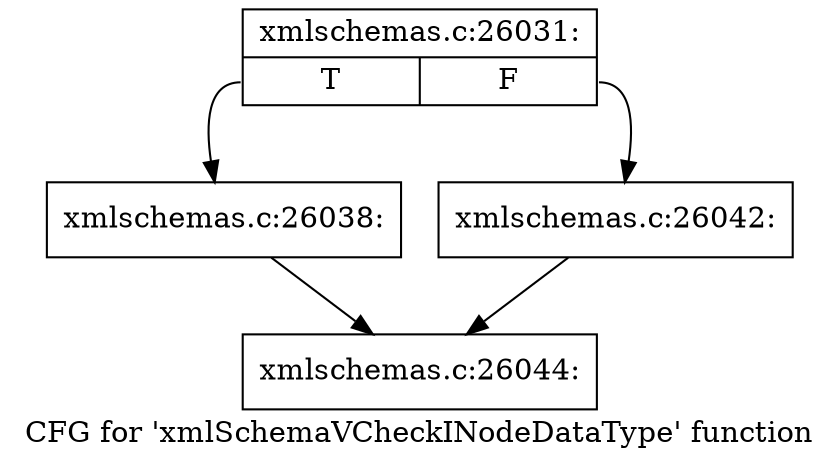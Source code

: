 digraph "CFG for 'xmlSchemaVCheckINodeDataType' function" {
	label="CFG for 'xmlSchemaVCheckINodeDataType' function";

	Node0x55d026883380 [shape=record,label="{xmlschemas.c:26031:|{<s0>T|<s1>F}}"];
	Node0x55d026883380:s0 -> Node0x55d0268ac2c0;
	Node0x55d026883380:s1 -> Node0x55d0268ac360;
	Node0x55d0268ac2c0 [shape=record,label="{xmlschemas.c:26038:}"];
	Node0x55d0268ac2c0 -> Node0x55d0268833d0;
	Node0x55d0268ac360 [shape=record,label="{xmlschemas.c:26042:}"];
	Node0x55d0268ac360 -> Node0x55d0268833d0;
	Node0x55d0268833d0 [shape=record,label="{xmlschemas.c:26044:}"];
}
